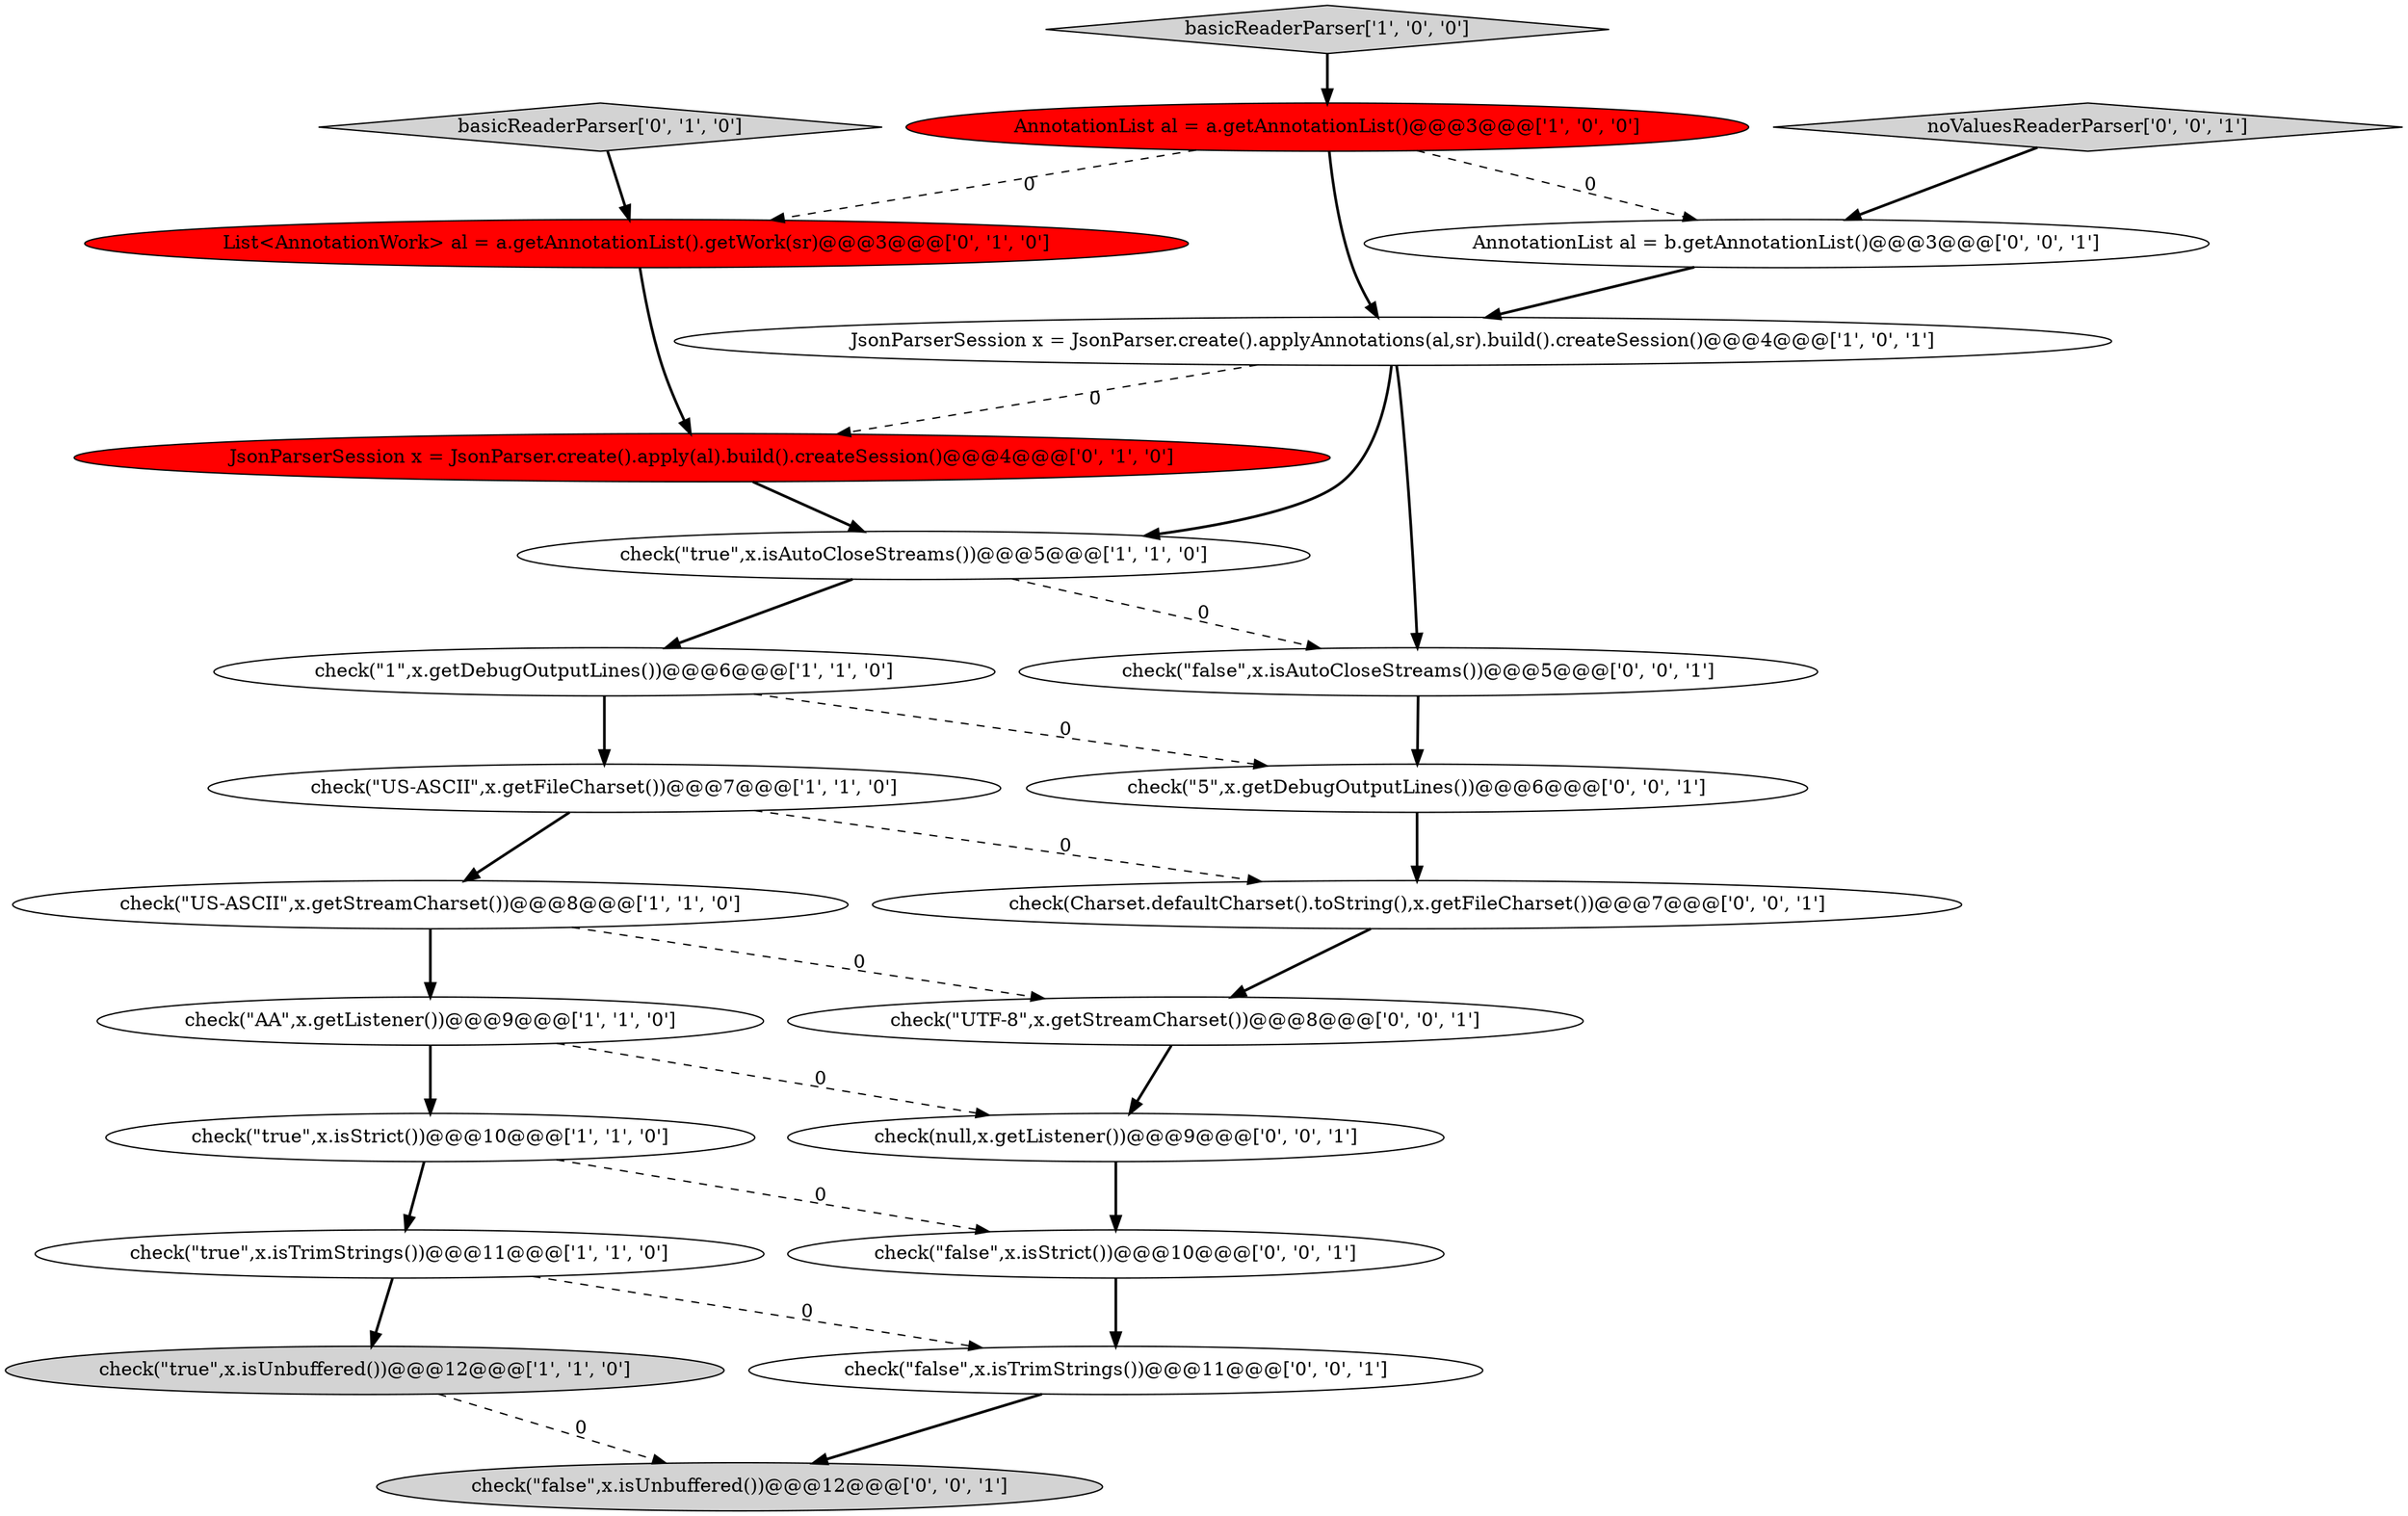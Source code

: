 digraph {
15 [style = filled, label = "noValuesReaderParser['0', '0', '1']", fillcolor = lightgray, shape = diamond image = "AAA0AAABBB3BBB"];
14 [style = filled, label = "AnnotationList al = b.getAnnotationList()@@@3@@@['0', '0', '1']", fillcolor = white, shape = ellipse image = "AAA0AAABBB3BBB"];
17 [style = filled, label = "check(\"false\",x.isTrimStrings())@@@11@@@['0', '0', '1']", fillcolor = white, shape = ellipse image = "AAA0AAABBB3BBB"];
5 [style = filled, label = "check(\"true\",x.isStrict())@@@10@@@['1', '1', '0']", fillcolor = white, shape = ellipse image = "AAA0AAABBB1BBB"];
12 [style = filled, label = "basicReaderParser['0', '1', '0']", fillcolor = lightgray, shape = diamond image = "AAA0AAABBB2BBB"];
7 [style = filled, label = "check(\"US-ASCII\",x.getFileCharset())@@@7@@@['1', '1', '0']", fillcolor = white, shape = ellipse image = "AAA0AAABBB1BBB"];
13 [style = filled, label = "List<AnnotationWork> al = a.getAnnotationList().getWork(sr)@@@3@@@['0', '1', '0']", fillcolor = red, shape = ellipse image = "AAA1AAABBB2BBB"];
20 [style = filled, label = "check(Charset.defaultCharset().toString(),x.getFileCharset())@@@7@@@['0', '0', '1']", fillcolor = white, shape = ellipse image = "AAA0AAABBB3BBB"];
3 [style = filled, label = "check(\"1\",x.getDebugOutputLines())@@@6@@@['1', '1', '0']", fillcolor = white, shape = ellipse image = "AAA0AAABBB1BBB"];
18 [style = filled, label = "check(null,x.getListener())@@@9@@@['0', '0', '1']", fillcolor = white, shape = ellipse image = "AAA0AAABBB3BBB"];
23 [style = filled, label = "check(\"false\",x.isStrict())@@@10@@@['0', '0', '1']", fillcolor = white, shape = ellipse image = "AAA0AAABBB3BBB"];
10 [style = filled, label = "check(\"true\",x.isUnbuffered())@@@12@@@['1', '1', '0']", fillcolor = lightgray, shape = ellipse image = "AAA0AAABBB1BBB"];
4 [style = filled, label = "check(\"AA\",x.getListener())@@@9@@@['1', '1', '0']", fillcolor = white, shape = ellipse image = "AAA0AAABBB1BBB"];
9 [style = filled, label = "JsonParserSession x = JsonParser.create().applyAnnotations(al,sr).build().createSession()@@@4@@@['1', '0', '1']", fillcolor = white, shape = ellipse image = "AAA0AAABBB1BBB"];
2 [style = filled, label = "check(\"true\",x.isTrimStrings())@@@11@@@['1', '1', '0']", fillcolor = white, shape = ellipse image = "AAA0AAABBB1BBB"];
1 [style = filled, label = "check(\"US-ASCII\",x.getStreamCharset())@@@8@@@['1', '1', '0']", fillcolor = white, shape = ellipse image = "AAA0AAABBB1BBB"];
16 [style = filled, label = "check(\"UTF-8\",x.getStreamCharset())@@@8@@@['0', '0', '1']", fillcolor = white, shape = ellipse image = "AAA0AAABBB3BBB"];
0 [style = filled, label = "basicReaderParser['1', '0', '0']", fillcolor = lightgray, shape = diamond image = "AAA0AAABBB1BBB"];
8 [style = filled, label = "check(\"true\",x.isAutoCloseStreams())@@@5@@@['1', '1', '0']", fillcolor = white, shape = ellipse image = "AAA0AAABBB1BBB"];
11 [style = filled, label = "JsonParserSession x = JsonParser.create().apply(al).build().createSession()@@@4@@@['0', '1', '0']", fillcolor = red, shape = ellipse image = "AAA1AAABBB2BBB"];
6 [style = filled, label = "AnnotationList al = a.getAnnotationList()@@@3@@@['1', '0', '0']", fillcolor = red, shape = ellipse image = "AAA1AAABBB1BBB"];
19 [style = filled, label = "check(\"5\",x.getDebugOutputLines())@@@6@@@['0', '0', '1']", fillcolor = white, shape = ellipse image = "AAA0AAABBB3BBB"];
22 [style = filled, label = "check(\"false\",x.isUnbuffered())@@@12@@@['0', '0', '1']", fillcolor = lightgray, shape = ellipse image = "AAA0AAABBB3BBB"];
21 [style = filled, label = "check(\"false\",x.isAutoCloseStreams())@@@5@@@['0', '0', '1']", fillcolor = white, shape = ellipse image = "AAA0AAABBB3BBB"];
4->18 [style = dashed, label="0"];
1->4 [style = bold, label=""];
16->18 [style = bold, label=""];
7->1 [style = bold, label=""];
18->23 [style = bold, label=""];
21->19 [style = bold, label=""];
15->14 [style = bold, label=""];
0->6 [style = bold, label=""];
5->23 [style = dashed, label="0"];
19->20 [style = bold, label=""];
8->3 [style = bold, label=""];
7->20 [style = dashed, label="0"];
6->14 [style = dashed, label="0"];
8->21 [style = dashed, label="0"];
17->22 [style = bold, label=""];
9->8 [style = bold, label=""];
2->10 [style = bold, label=""];
2->17 [style = dashed, label="0"];
13->11 [style = bold, label=""];
10->22 [style = dashed, label="0"];
3->19 [style = dashed, label="0"];
12->13 [style = bold, label=""];
5->2 [style = bold, label=""];
20->16 [style = bold, label=""];
6->13 [style = dashed, label="0"];
3->7 [style = bold, label=""];
1->16 [style = dashed, label="0"];
9->21 [style = bold, label=""];
9->11 [style = dashed, label="0"];
11->8 [style = bold, label=""];
23->17 [style = bold, label=""];
14->9 [style = bold, label=""];
6->9 [style = bold, label=""];
4->5 [style = bold, label=""];
}
